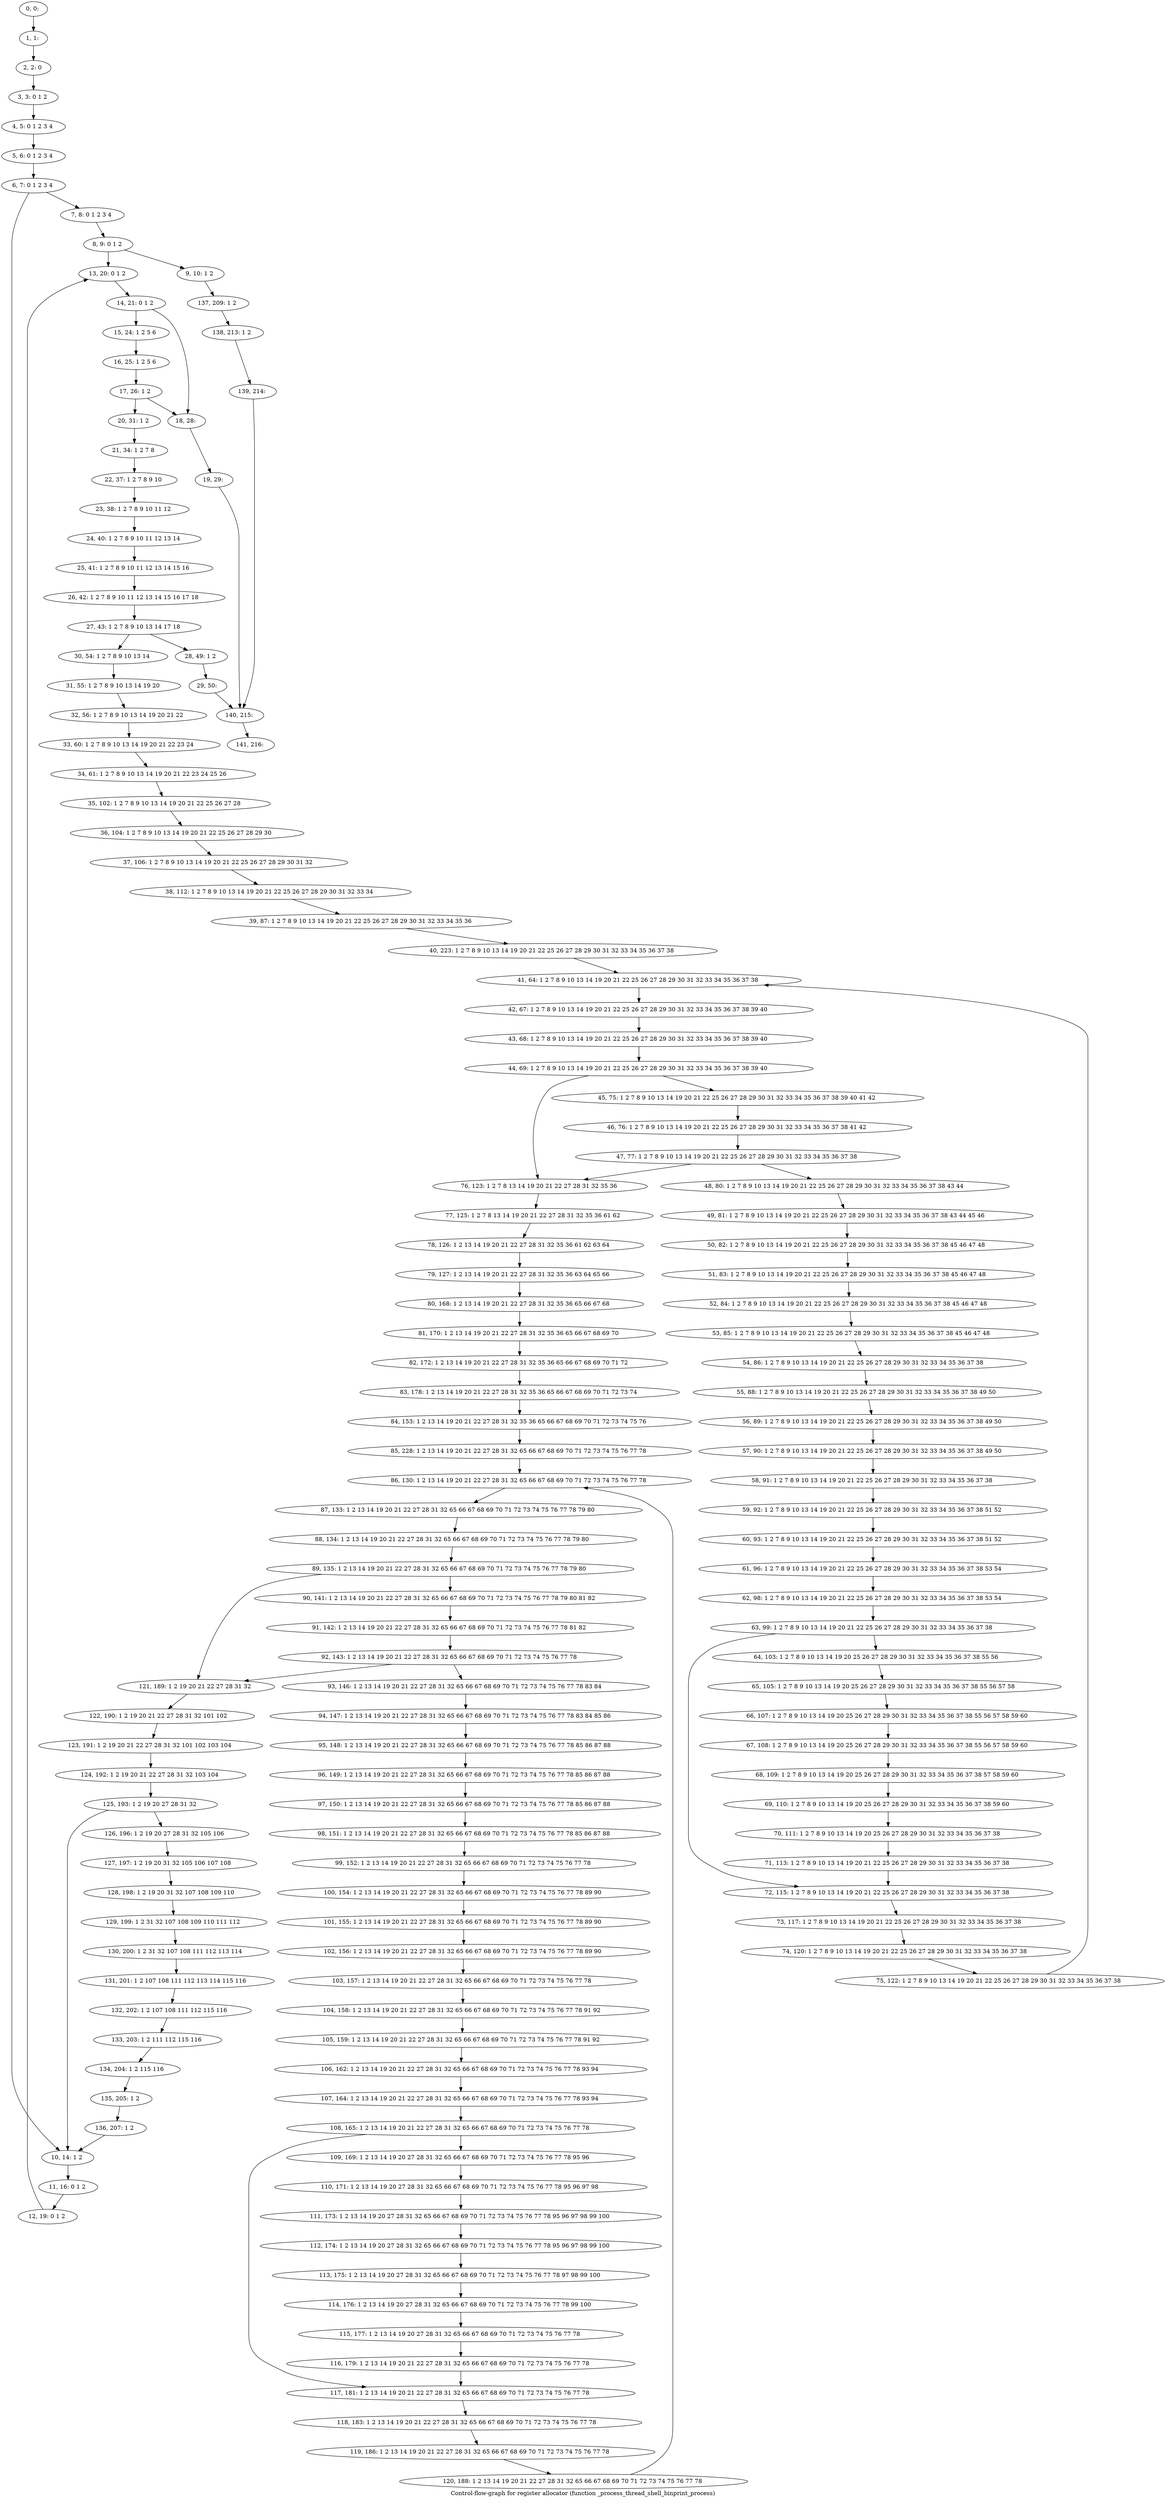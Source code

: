 digraph G {
graph [label="Control-flow-graph for register allocator (function _process_thread_shell_binprint_process)"]
0[label="0, 0: "];
1[label="1, 1: "];
2[label="2, 2: 0 "];
3[label="3, 3: 0 1 2 "];
4[label="4, 5: 0 1 2 3 4 "];
5[label="5, 6: 0 1 2 3 4 "];
6[label="6, 7: 0 1 2 3 4 "];
7[label="7, 8: 0 1 2 3 4 "];
8[label="8, 9: 0 1 2 "];
9[label="9, 10: 1 2 "];
10[label="10, 14: 1 2 "];
11[label="11, 16: 0 1 2 "];
12[label="12, 19: 0 1 2 "];
13[label="13, 20: 0 1 2 "];
14[label="14, 21: 0 1 2 "];
15[label="15, 24: 1 2 5 6 "];
16[label="16, 25: 1 2 5 6 "];
17[label="17, 26: 1 2 "];
18[label="18, 28: "];
19[label="19, 29: "];
20[label="20, 31: 1 2 "];
21[label="21, 34: 1 2 7 8 "];
22[label="22, 37: 1 2 7 8 9 10 "];
23[label="23, 38: 1 2 7 8 9 10 11 12 "];
24[label="24, 40: 1 2 7 8 9 10 11 12 13 14 "];
25[label="25, 41: 1 2 7 8 9 10 11 12 13 14 15 16 "];
26[label="26, 42: 1 2 7 8 9 10 11 12 13 14 15 16 17 18 "];
27[label="27, 43: 1 2 7 8 9 10 13 14 17 18 "];
28[label="28, 49: 1 2 "];
29[label="29, 50: "];
30[label="30, 54: 1 2 7 8 9 10 13 14 "];
31[label="31, 55: 1 2 7 8 9 10 13 14 19 20 "];
32[label="32, 56: 1 2 7 8 9 10 13 14 19 20 21 22 "];
33[label="33, 60: 1 2 7 8 9 10 13 14 19 20 21 22 23 24 "];
34[label="34, 61: 1 2 7 8 9 10 13 14 19 20 21 22 23 24 25 26 "];
35[label="35, 102: 1 2 7 8 9 10 13 14 19 20 21 22 25 26 27 28 "];
36[label="36, 104: 1 2 7 8 9 10 13 14 19 20 21 22 25 26 27 28 29 30 "];
37[label="37, 106: 1 2 7 8 9 10 13 14 19 20 21 22 25 26 27 28 29 30 31 32 "];
38[label="38, 112: 1 2 7 8 9 10 13 14 19 20 21 22 25 26 27 28 29 30 31 32 33 34 "];
39[label="39, 87: 1 2 7 8 9 10 13 14 19 20 21 22 25 26 27 28 29 30 31 32 33 34 35 36 "];
40[label="40, 223: 1 2 7 8 9 10 13 14 19 20 21 22 25 26 27 28 29 30 31 32 33 34 35 36 37 38 "];
41[label="41, 64: 1 2 7 8 9 10 13 14 19 20 21 22 25 26 27 28 29 30 31 32 33 34 35 36 37 38 "];
42[label="42, 67: 1 2 7 8 9 10 13 14 19 20 21 22 25 26 27 28 29 30 31 32 33 34 35 36 37 38 39 40 "];
43[label="43, 68: 1 2 7 8 9 10 13 14 19 20 21 22 25 26 27 28 29 30 31 32 33 34 35 36 37 38 39 40 "];
44[label="44, 69: 1 2 7 8 9 10 13 14 19 20 21 22 25 26 27 28 29 30 31 32 33 34 35 36 37 38 39 40 "];
45[label="45, 75: 1 2 7 8 9 10 13 14 19 20 21 22 25 26 27 28 29 30 31 32 33 34 35 36 37 38 39 40 41 42 "];
46[label="46, 76: 1 2 7 8 9 10 13 14 19 20 21 22 25 26 27 28 29 30 31 32 33 34 35 36 37 38 41 42 "];
47[label="47, 77: 1 2 7 8 9 10 13 14 19 20 21 22 25 26 27 28 29 30 31 32 33 34 35 36 37 38 "];
48[label="48, 80: 1 2 7 8 9 10 13 14 19 20 21 22 25 26 27 28 29 30 31 32 33 34 35 36 37 38 43 44 "];
49[label="49, 81: 1 2 7 8 9 10 13 14 19 20 21 22 25 26 27 28 29 30 31 32 33 34 35 36 37 38 43 44 45 46 "];
50[label="50, 82: 1 2 7 8 9 10 13 14 19 20 21 22 25 26 27 28 29 30 31 32 33 34 35 36 37 38 45 46 47 48 "];
51[label="51, 83: 1 2 7 8 9 10 13 14 19 20 21 22 25 26 27 28 29 30 31 32 33 34 35 36 37 38 45 46 47 48 "];
52[label="52, 84: 1 2 7 8 9 10 13 14 19 20 21 22 25 26 27 28 29 30 31 32 33 34 35 36 37 38 45 46 47 48 "];
53[label="53, 85: 1 2 7 8 9 10 13 14 19 20 21 22 25 26 27 28 29 30 31 32 33 34 35 36 37 38 45 46 47 48 "];
54[label="54, 86: 1 2 7 8 9 10 13 14 19 20 21 22 25 26 27 28 29 30 31 32 33 34 35 36 37 38 "];
55[label="55, 88: 1 2 7 8 9 10 13 14 19 20 21 22 25 26 27 28 29 30 31 32 33 34 35 36 37 38 49 50 "];
56[label="56, 89: 1 2 7 8 9 10 13 14 19 20 21 22 25 26 27 28 29 30 31 32 33 34 35 36 37 38 49 50 "];
57[label="57, 90: 1 2 7 8 9 10 13 14 19 20 21 22 25 26 27 28 29 30 31 32 33 34 35 36 37 38 49 50 "];
58[label="58, 91: 1 2 7 8 9 10 13 14 19 20 21 22 25 26 27 28 29 30 31 32 33 34 35 36 37 38 "];
59[label="59, 92: 1 2 7 8 9 10 13 14 19 20 21 22 25 26 27 28 29 30 31 32 33 34 35 36 37 38 51 52 "];
60[label="60, 93: 1 2 7 8 9 10 13 14 19 20 21 22 25 26 27 28 29 30 31 32 33 34 35 36 37 38 51 52 "];
61[label="61, 96: 1 2 7 8 9 10 13 14 19 20 21 22 25 26 27 28 29 30 31 32 33 34 35 36 37 38 53 54 "];
62[label="62, 98: 1 2 7 8 9 10 13 14 19 20 21 22 25 26 27 28 29 30 31 32 33 34 35 36 37 38 53 54 "];
63[label="63, 99: 1 2 7 8 9 10 13 14 19 20 21 22 25 26 27 28 29 30 31 32 33 34 35 36 37 38 "];
64[label="64, 103: 1 2 7 8 9 10 13 14 19 20 25 26 27 28 29 30 31 32 33 34 35 36 37 38 55 56 "];
65[label="65, 105: 1 2 7 8 9 10 13 14 19 20 25 26 27 28 29 30 31 32 33 34 35 36 37 38 55 56 57 58 "];
66[label="66, 107: 1 2 7 8 9 10 13 14 19 20 25 26 27 28 29 30 31 32 33 34 35 36 37 38 55 56 57 58 59 60 "];
67[label="67, 108: 1 2 7 8 9 10 13 14 19 20 25 26 27 28 29 30 31 32 33 34 35 36 37 38 55 56 57 58 59 60 "];
68[label="68, 109: 1 2 7 8 9 10 13 14 19 20 25 26 27 28 29 30 31 32 33 34 35 36 37 38 57 58 59 60 "];
69[label="69, 110: 1 2 7 8 9 10 13 14 19 20 25 26 27 28 29 30 31 32 33 34 35 36 37 38 59 60 "];
70[label="70, 111: 1 2 7 8 9 10 13 14 19 20 25 26 27 28 29 30 31 32 33 34 35 36 37 38 "];
71[label="71, 113: 1 2 7 8 9 10 13 14 19 20 21 22 25 26 27 28 29 30 31 32 33 34 35 36 37 38 "];
72[label="72, 115: 1 2 7 8 9 10 13 14 19 20 21 22 25 26 27 28 29 30 31 32 33 34 35 36 37 38 "];
73[label="73, 117: 1 2 7 8 9 10 13 14 19 20 21 22 25 26 27 28 29 30 31 32 33 34 35 36 37 38 "];
74[label="74, 120: 1 2 7 8 9 10 13 14 19 20 21 22 25 26 27 28 29 30 31 32 33 34 35 36 37 38 "];
75[label="75, 122: 1 2 7 8 9 10 13 14 19 20 21 22 25 26 27 28 29 30 31 32 33 34 35 36 37 38 "];
76[label="76, 123: 1 2 7 8 13 14 19 20 21 22 27 28 31 32 35 36 "];
77[label="77, 125: 1 2 7 8 13 14 19 20 21 22 27 28 31 32 35 36 61 62 "];
78[label="78, 126: 1 2 13 14 19 20 21 22 27 28 31 32 35 36 61 62 63 64 "];
79[label="79, 127: 1 2 13 14 19 20 21 22 27 28 31 32 35 36 63 64 65 66 "];
80[label="80, 168: 1 2 13 14 19 20 21 22 27 28 31 32 35 36 65 66 67 68 "];
81[label="81, 170: 1 2 13 14 19 20 21 22 27 28 31 32 35 36 65 66 67 68 69 70 "];
82[label="82, 172: 1 2 13 14 19 20 21 22 27 28 31 32 35 36 65 66 67 68 69 70 71 72 "];
83[label="83, 178: 1 2 13 14 19 20 21 22 27 28 31 32 35 36 65 66 67 68 69 70 71 72 73 74 "];
84[label="84, 153: 1 2 13 14 19 20 21 22 27 28 31 32 35 36 65 66 67 68 69 70 71 72 73 74 75 76 "];
85[label="85, 228: 1 2 13 14 19 20 21 22 27 28 31 32 65 66 67 68 69 70 71 72 73 74 75 76 77 78 "];
86[label="86, 130: 1 2 13 14 19 20 21 22 27 28 31 32 65 66 67 68 69 70 71 72 73 74 75 76 77 78 "];
87[label="87, 133: 1 2 13 14 19 20 21 22 27 28 31 32 65 66 67 68 69 70 71 72 73 74 75 76 77 78 79 80 "];
88[label="88, 134: 1 2 13 14 19 20 21 22 27 28 31 32 65 66 67 68 69 70 71 72 73 74 75 76 77 78 79 80 "];
89[label="89, 135: 1 2 13 14 19 20 21 22 27 28 31 32 65 66 67 68 69 70 71 72 73 74 75 76 77 78 79 80 "];
90[label="90, 141: 1 2 13 14 19 20 21 22 27 28 31 32 65 66 67 68 69 70 71 72 73 74 75 76 77 78 79 80 81 82 "];
91[label="91, 142: 1 2 13 14 19 20 21 22 27 28 31 32 65 66 67 68 69 70 71 72 73 74 75 76 77 78 81 82 "];
92[label="92, 143: 1 2 13 14 19 20 21 22 27 28 31 32 65 66 67 68 69 70 71 72 73 74 75 76 77 78 "];
93[label="93, 146: 1 2 13 14 19 20 21 22 27 28 31 32 65 66 67 68 69 70 71 72 73 74 75 76 77 78 83 84 "];
94[label="94, 147: 1 2 13 14 19 20 21 22 27 28 31 32 65 66 67 68 69 70 71 72 73 74 75 76 77 78 83 84 85 86 "];
95[label="95, 148: 1 2 13 14 19 20 21 22 27 28 31 32 65 66 67 68 69 70 71 72 73 74 75 76 77 78 85 86 87 88 "];
96[label="96, 149: 1 2 13 14 19 20 21 22 27 28 31 32 65 66 67 68 69 70 71 72 73 74 75 76 77 78 85 86 87 88 "];
97[label="97, 150: 1 2 13 14 19 20 21 22 27 28 31 32 65 66 67 68 69 70 71 72 73 74 75 76 77 78 85 86 87 88 "];
98[label="98, 151: 1 2 13 14 19 20 21 22 27 28 31 32 65 66 67 68 69 70 71 72 73 74 75 76 77 78 85 86 87 88 "];
99[label="99, 152: 1 2 13 14 19 20 21 22 27 28 31 32 65 66 67 68 69 70 71 72 73 74 75 76 77 78 "];
100[label="100, 154: 1 2 13 14 19 20 21 22 27 28 31 32 65 66 67 68 69 70 71 72 73 74 75 76 77 78 89 90 "];
101[label="101, 155: 1 2 13 14 19 20 21 22 27 28 31 32 65 66 67 68 69 70 71 72 73 74 75 76 77 78 89 90 "];
102[label="102, 156: 1 2 13 14 19 20 21 22 27 28 31 32 65 66 67 68 69 70 71 72 73 74 75 76 77 78 89 90 "];
103[label="103, 157: 1 2 13 14 19 20 21 22 27 28 31 32 65 66 67 68 69 70 71 72 73 74 75 76 77 78 "];
104[label="104, 158: 1 2 13 14 19 20 21 22 27 28 31 32 65 66 67 68 69 70 71 72 73 74 75 76 77 78 91 92 "];
105[label="105, 159: 1 2 13 14 19 20 21 22 27 28 31 32 65 66 67 68 69 70 71 72 73 74 75 76 77 78 91 92 "];
106[label="106, 162: 1 2 13 14 19 20 21 22 27 28 31 32 65 66 67 68 69 70 71 72 73 74 75 76 77 78 93 94 "];
107[label="107, 164: 1 2 13 14 19 20 21 22 27 28 31 32 65 66 67 68 69 70 71 72 73 74 75 76 77 78 93 94 "];
108[label="108, 165: 1 2 13 14 19 20 21 22 27 28 31 32 65 66 67 68 69 70 71 72 73 74 75 76 77 78 "];
109[label="109, 169: 1 2 13 14 19 20 27 28 31 32 65 66 67 68 69 70 71 72 73 74 75 76 77 78 95 96 "];
110[label="110, 171: 1 2 13 14 19 20 27 28 31 32 65 66 67 68 69 70 71 72 73 74 75 76 77 78 95 96 97 98 "];
111[label="111, 173: 1 2 13 14 19 20 27 28 31 32 65 66 67 68 69 70 71 72 73 74 75 76 77 78 95 96 97 98 99 100 "];
112[label="112, 174: 1 2 13 14 19 20 27 28 31 32 65 66 67 68 69 70 71 72 73 74 75 76 77 78 95 96 97 98 99 100 "];
113[label="113, 175: 1 2 13 14 19 20 27 28 31 32 65 66 67 68 69 70 71 72 73 74 75 76 77 78 97 98 99 100 "];
114[label="114, 176: 1 2 13 14 19 20 27 28 31 32 65 66 67 68 69 70 71 72 73 74 75 76 77 78 99 100 "];
115[label="115, 177: 1 2 13 14 19 20 27 28 31 32 65 66 67 68 69 70 71 72 73 74 75 76 77 78 "];
116[label="116, 179: 1 2 13 14 19 20 21 22 27 28 31 32 65 66 67 68 69 70 71 72 73 74 75 76 77 78 "];
117[label="117, 181: 1 2 13 14 19 20 21 22 27 28 31 32 65 66 67 68 69 70 71 72 73 74 75 76 77 78 "];
118[label="118, 183: 1 2 13 14 19 20 21 22 27 28 31 32 65 66 67 68 69 70 71 72 73 74 75 76 77 78 "];
119[label="119, 186: 1 2 13 14 19 20 21 22 27 28 31 32 65 66 67 68 69 70 71 72 73 74 75 76 77 78 "];
120[label="120, 188: 1 2 13 14 19 20 21 22 27 28 31 32 65 66 67 68 69 70 71 72 73 74 75 76 77 78 "];
121[label="121, 189: 1 2 19 20 21 22 27 28 31 32 "];
122[label="122, 190: 1 2 19 20 21 22 27 28 31 32 101 102 "];
123[label="123, 191: 1 2 19 20 21 22 27 28 31 32 101 102 103 104 "];
124[label="124, 192: 1 2 19 20 21 22 27 28 31 32 103 104 "];
125[label="125, 193: 1 2 19 20 27 28 31 32 "];
126[label="126, 196: 1 2 19 20 27 28 31 32 105 106 "];
127[label="127, 197: 1 2 19 20 31 32 105 106 107 108 "];
128[label="128, 198: 1 2 19 20 31 32 107 108 109 110 "];
129[label="129, 199: 1 2 31 32 107 108 109 110 111 112 "];
130[label="130, 200: 1 2 31 32 107 108 111 112 113 114 "];
131[label="131, 201: 1 2 107 108 111 112 113 114 115 116 "];
132[label="132, 202: 1 2 107 108 111 112 115 116 "];
133[label="133, 203: 1 2 111 112 115 116 "];
134[label="134, 204: 1 2 115 116 "];
135[label="135, 205: 1 2 "];
136[label="136, 207: 1 2 "];
137[label="137, 209: 1 2 "];
138[label="138, 213: 1 2 "];
139[label="139, 214: "];
140[label="140, 215: "];
141[label="141, 216: "];
0->1 ;
1->2 ;
2->3 ;
3->4 ;
4->5 ;
5->6 ;
6->7 ;
6->10 ;
7->8 ;
8->9 ;
8->13 ;
9->137 ;
10->11 ;
11->12 ;
12->13 ;
13->14 ;
14->15 ;
14->18 ;
15->16 ;
16->17 ;
17->18 ;
17->20 ;
18->19 ;
19->140 ;
20->21 ;
21->22 ;
22->23 ;
23->24 ;
24->25 ;
25->26 ;
26->27 ;
27->28 ;
27->30 ;
28->29 ;
29->140 ;
30->31 ;
31->32 ;
32->33 ;
33->34 ;
34->35 ;
35->36 ;
36->37 ;
37->38 ;
38->39 ;
39->40 ;
40->41 ;
41->42 ;
42->43 ;
43->44 ;
44->45 ;
44->76 ;
45->46 ;
46->47 ;
47->48 ;
47->76 ;
48->49 ;
49->50 ;
50->51 ;
51->52 ;
52->53 ;
53->54 ;
54->55 ;
55->56 ;
56->57 ;
57->58 ;
58->59 ;
59->60 ;
60->61 ;
61->62 ;
62->63 ;
63->64 ;
63->72 ;
64->65 ;
65->66 ;
66->67 ;
67->68 ;
68->69 ;
69->70 ;
70->71 ;
71->72 ;
72->73 ;
73->74 ;
74->75 ;
75->41 ;
76->77 ;
77->78 ;
78->79 ;
79->80 ;
80->81 ;
81->82 ;
82->83 ;
83->84 ;
84->85 ;
85->86 ;
86->87 ;
87->88 ;
88->89 ;
89->90 ;
89->121 ;
90->91 ;
91->92 ;
92->93 ;
92->121 ;
93->94 ;
94->95 ;
95->96 ;
96->97 ;
97->98 ;
98->99 ;
99->100 ;
100->101 ;
101->102 ;
102->103 ;
103->104 ;
104->105 ;
105->106 ;
106->107 ;
107->108 ;
108->109 ;
108->117 ;
109->110 ;
110->111 ;
111->112 ;
112->113 ;
113->114 ;
114->115 ;
115->116 ;
116->117 ;
117->118 ;
118->119 ;
119->120 ;
120->86 ;
121->122 ;
122->123 ;
123->124 ;
124->125 ;
125->126 ;
125->10 ;
126->127 ;
127->128 ;
128->129 ;
129->130 ;
130->131 ;
131->132 ;
132->133 ;
133->134 ;
134->135 ;
135->136 ;
136->10 ;
137->138 ;
138->139 ;
139->140 ;
140->141 ;
}
